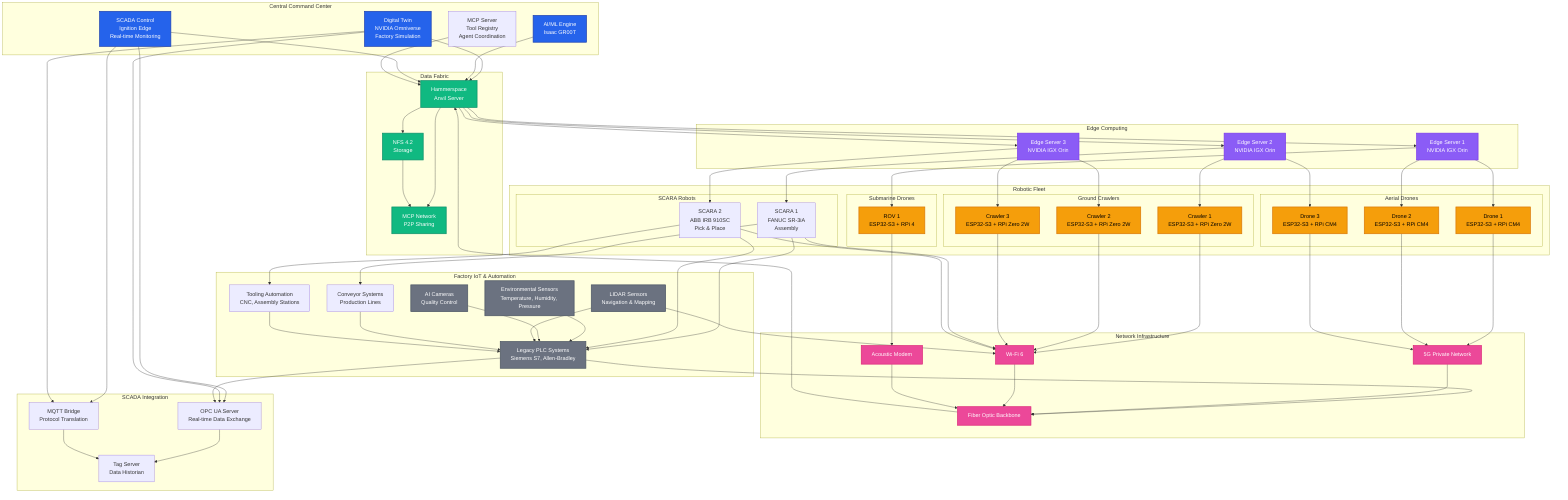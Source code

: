 graph TB
    subgraph "Central Command Center"
        DT[Digital Twin<br/>NVIDIA Omniverse<br/>Factory Simulation]
        AI[AI/ML Engine<br/>Isaac GR00T]
        SCADA[SCADA Control<br/>Ignition Edge<br/>Real-time Monitoring]
        MCP_SERVER[MCP Server<br/>Tool Registry<br/>Agent Coordination]
    end
    
    subgraph "Data Fabric"
        HS[Hammerspace<br/>Anvil Server]
        NFS[NFS 4.2<br/>Storage]
        MCP[MCP Network<br/>P2P Sharing]
    end
    
    subgraph "Edge Computing"
        EDGE1[Edge Server 1<br/>NVIDIA IGX Orin]
        EDGE2[Edge Server 2<br/>NVIDIA IGX Orin]
        EDGE3[Edge Server 3<br/>NVIDIA IGX Orin]
    end
    
    subgraph "Robotic Fleet"
        subgraph "Aerial Drones"
            DRONE1[Drone 1<br/>ESP32-S3 + RPi CM4]
            DRONE2[Drone 2<br/>ESP32-S3 + RPi CM4]
            DRONE3[Drone 3<br/>ESP32-S3 + RPi CM4]
        end
        
        subgraph "Ground Crawlers"
            CRAWLER1[Crawler 1<br/>ESP32-S3 + RPi Zero 2W]
            CRAWLER2[Crawler 2<br/>ESP32-S3 + RPi Zero 2W]
            CRAWLER3[Crawler 3<br/>ESP32-S3 + RPi Zero 2W]
        end
        
        subgraph "Submarine Drones"
            ROV1[ROV 1<br/>ESP32-S3 + RPi 4]
        end
        
        subgraph "SCARA Robots"
            SCARA1[SCARA 1<br/>FANUC SR-3iA<br/>Assembly]
            SCARA2[SCARA 2<br/>ABB IRB 910SC<br/>Pick & Place]
        end
    end
    
    subgraph "Network Infrastructure"
        NET1[5G Private Network]
        NET2[Wi-Fi 6]
        NET3[Fiber Optic Backbone]
        NET4[Acoustic Modem]
    end
    
    subgraph "Factory IoT & Automation"
        SENSORS[Environmental Sensors<br/>Temperature, Humidity, Pressure]
        CAMERAS[AI Cameras<br/>Quality Control]
        LIDAR[LIDAR Sensors<br/>Navigation & Mapping]
        PLC[Legacy PLC Systems<br/>Siemens S7, Allen-Bradley]
        CONVEYORS[Conveyor Systems<br/>Production Lines]
        TOOLING[Tooling Automation<br/>CNC, Assembly Stations]
    end
    
    subgraph "SCADA Integration"
        OPCUA[OPC UA Server<br/>Real-time Data Exchange]
        MQTT_BRIDGE[MQTT Bridge<br/>Protocol Translation]
        TAG_SERVER[Tag Server<br/>Data Historian]
    end
    
    %% Central connections
    DT --> HS
    AI --> HS
    SCADA --> HS
    MCP_SERVER --> HS
    
    %% Data fabric connections
    HS --> NFS
    HS --> MCP
    NFS --> MCP
    
    %% SCADA Integration connections
    SCADA --> OPCUA
    SCADA --> MQTT_BRIDGE
    OPCUA --> TAG_SERVER
    MQTT_BRIDGE --> TAG_SERVER
    
    %% Digital Twin connections
    DT --> OPCUA
    DT --> MQTT_BRIDGE
    
    %% Edge connections
    HS --> EDGE1
    HS --> EDGE2
    HS --> EDGE3
    
    %% Robot connections
    EDGE1 --> DRONE1
    EDGE1 --> DRONE2
    EDGE2 --> DRONE3
    EDGE2 --> CRAWLER1
    EDGE3 --> CRAWLER2
    EDGE3 --> CRAWLER3
    EDGE1 --> ROV1
    EDGE2 --> SCARA1
    EDGE3 --> SCARA2
    
    %% SCARA Robot connections
    SCARA1 --> PLC
    SCARA2 --> PLC
    SCARA1 --> CONVEYORS
    SCARA2 --> TOOLING
    
    %% Network connections
    DRONE1 --> NET1
    DRONE2 --> NET1
    DRONE3 --> NET1
    CRAWLER1 --> NET2
    CRAWLER2 --> NET2
    CRAWLER3 --> NET2
    SCARA1 --> NET2
    SCARA2 --> NET2
    
    %% Factory IoT connections
    SENSORS --> PLC
    CAMERAS --> PLC
    LIDAR --> PLC
    CONVEYORS --> PLC
    TOOLING --> PLC
    PLC --> OPCUA
    ROV1 --> NET4
    LIDAR --> NET2
    PLC --> NET3
    
    %% Network backbone
    NET1 --> NET3
    NET2 --> NET3
    NET4 --> NET3
    NET3 --> HS
    
    %% Styling
    classDef central fill:#2563EB,stroke:#1E40AF,stroke-width:2px,color:#fff
    classDef data fill:#10B981,stroke:#0D8F6A,stroke-width:2px,color:#fff
    classDef edge fill:#8B5CF6,stroke:#7C3AED,stroke-width:2px,color:#fff
    classDef robot fill:#F59E0B,stroke:#D97706,stroke-width:2px,color:#000
    classDef network fill:#EC4899,stroke:#DB2777,stroke-width:2px,color:#fff
    classDef iot fill:#6B7280,stroke:#4B5563,stroke-width:2px,color:#fff
    
    class DT,AI,SCADA central
    class HS,NFS,MCP data
    class EDGE1,EDGE2,EDGE3 edge
    class DRONE1,DRONE2,DRONE3,CRAWLER1,CRAWLER2,CRAWLER3,ROV1 robot
    class NET1,NET2,NET3,NET4 network
    class SENSORS,CAMERAS,LIDAR,PLC iot